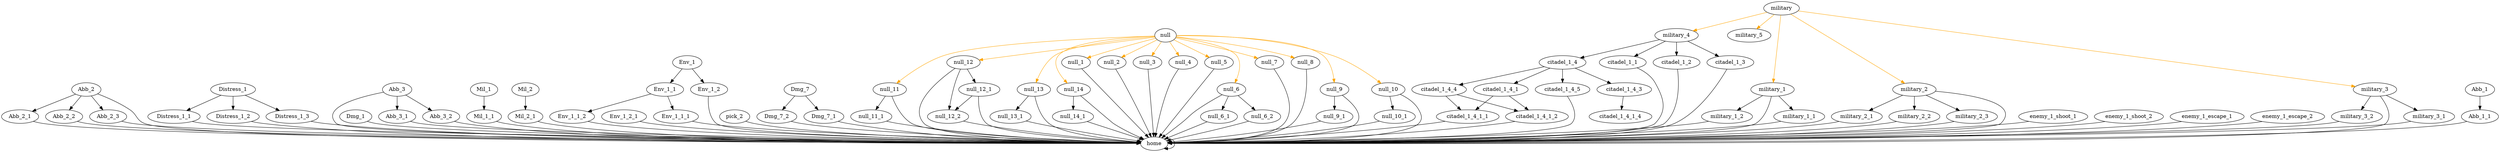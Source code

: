 digraph events {
home -> home;
Abb_1 -> Abb_1_1;
Abb_1_1 -> home;
Abb_2 -> Abb_2_1;
Abb_2 -> Abb_2_2;
Abb_2 -> Abb_2_3;
Abb_2 -> home;
Abb_2_1 -> home;
Abb_2_2 -> home;
Abb_2_3 -> home;
Distress_1 -> Distress_1_1;
Distress_1 -> Distress_1_2;
Distress_1 -> Distress_1_3;
Distress_1_1 -> home;
Distress_1_2 -> home;
Distress_1_3 -> home;
Abb_3 -> Abb_3_1;
Abb_3 -> Abb_3_2;
Abb_3 -> home;
Abb_3_1 -> home;
Abb_3_2 -> home;
Dmg_1 -> home;
Mil_1 -> Mil_1_1;
Mil_1_1 -> home;
Mil_2 -> Mil_2_1;
Mil_2_1 -> home;
Env_1 -> Env_1_1;
Env_1 -> Env_1_2;
Env_1_1 -> Env_1_1_1;
Env_1_1 -> Env_1_1_2;
Env_1_1_1 -> home;
Env_1_1_2 -> home;
Env_1_2 -> home;
Env_1_2_1 -> home;
Dmg_7 -> Dmg_7_1;
Dmg_7 -> Dmg_7_2;
Dmg_7_1 -> home;
Dmg_7_2 -> home;
pick_2 -> home;
null_1 -> home;
null_2 -> home;
null_3 -> home;
null_4 -> home;
null_5 -> home;
null_6 -> null_6_1;
null_6 -> null_6_2;
null_6 -> home;
null_6_1 -> home;
null_6_2 -> home;
null_7 -> home;
null_8 -> home;
null_9 -> null_9_1;
null_9 -> home;
null_9_1 -> home;
null_10 -> null_10_1;
null_10 -> home;
null_10_1 -> home;
null_11 -> null_11_1;
null_11 -> home;
null_11_1 -> home;
null_12 -> null_12_1;
null_12 -> null_12_2;
null_12 -> home;
null_12_1 -> null_12_2;
null_12_1 -> home;
null_12_2 -> home;
null_13 -> null_13_1;
null_13 -> home;
null_13_1 -> home;
null_14 -> null_14_1;
null_14 -> home;
null_14_1 -> home;
military_1 -> military_1_1;
military_1 -> military_1_2;
military_1 -> home;
military_1_1 -> home;
military_1_2 -> home;
military_2 -> military_2_1;
military_2 -> military_2_2;
military_2 -> military_2_3;
military_2 -> home;
military_2_1 -> home;
military_2_2 -> home;
military_2_3 -> home;
military_3 -> military_3_1;
military_3 -> military_3_2;
military_3 -> home;
military_3_1 -> home;
military_3_2 -> home;
military_4 -> citadel_1_1;
military_4 -> citadel_1_2;
military_4 -> citadel_1_3;
military_4 -> citadel_1_4;
citadel_1_1 -> home;
citadel_1_2 -> home;
citadel_1_3 -> home;
citadel_1_4 -> citadel_1_4_1;
citadel_1_4 -> citadel_1_4_3;
citadel_1_4 -> citadel_1_4_4;
citadel_1_4 -> citadel_1_4_5;
citadel_1_4_1 -> citadel_1_4_1_1;
citadel_1_4_1 -> citadel_1_4_1_2;
citadel_1_4_1_1 -> home;
citadel_1_4_1_2 -> home;
citadel_1_4_3 -> citadel_1_4_1_4;
citadel_1_4_4 -> citadel_1_4_1_1;
citadel_1_4_4 -> citadel_1_4_1_2;
citadel_1_4_5 -> home;
enemy_1_shoot_1 -> home;
enemy_1_shoot_2 -> home;
enemy_1_escape_1 -> home;
enemy_1_escape_2 -> home;
null -> null_1 [color=orange];
null -> null_2 [color=orange];
null -> null_3 [color=orange];
null -> null_4 [color=orange];
null -> null_5 [color=orange];
null -> null_6 [color=orange];
null -> null_7 [color=orange];
null -> null_8 [color=orange];
null -> null_9 [color=orange];
null -> null_10 [color=orange];
null -> null_11 [color=orange];
null -> null_12 [color=orange];
null -> null_13 [color=orange];
null -> null_14 [color=orange];
military -> military_1 [color=orange];
military -> military_2 [color=orange];
military -> military_3 [color=orange];
military -> military_4 [color=orange];
military -> military_5 [color=orange];
}
